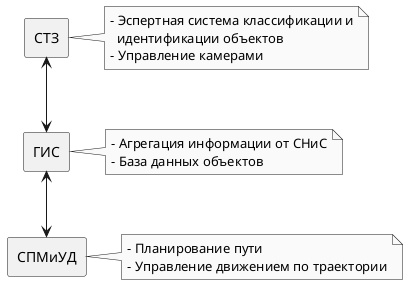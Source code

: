 @startuml

skinparam monochrome true

rectangle "ГИС" as gis {
}

rectangle "СТЗ" as cvs {
}

rectangle "СПМиУД" as plan {
}

note right of gis {
 - Агрегация информации от СНиС
 - База данных объектов
}

note right of cvs {
 - Эспертная система классификации и
   идентификации объектов
 - Управление камерами
}

note right of plan {
 - Планирование пути
 - Управление движением по траектории
}

gis <--> plan
cvs <--> gis

@enduml